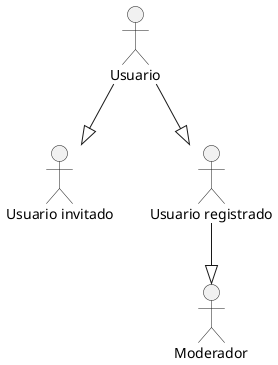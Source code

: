 @startuml
Actor Usuario

Actor "Usuario invitado" as UsuarioInvitado
Actor "Usuario registrado" as UsuarioRegistrado
Actor Moderador

Usuario --|> UsuarioInvitado
Usuario --|> UsuarioRegistrado
UsuarioRegistrado --|> Moderador

@enduml

 